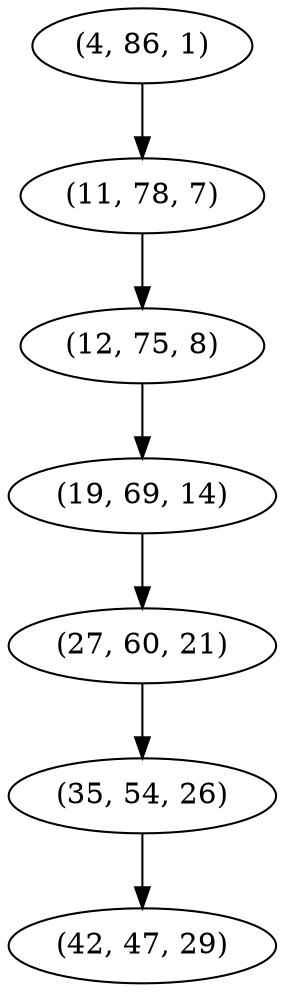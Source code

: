 digraph tree {
    "(4, 86, 1)";
    "(11, 78, 7)";
    "(12, 75, 8)";
    "(19, 69, 14)";
    "(27, 60, 21)";
    "(35, 54, 26)";
    "(42, 47, 29)";
    "(4, 86, 1)" -> "(11, 78, 7)";
    "(11, 78, 7)" -> "(12, 75, 8)";
    "(12, 75, 8)" -> "(19, 69, 14)";
    "(19, 69, 14)" -> "(27, 60, 21)";
    "(27, 60, 21)" -> "(35, 54, 26)";
    "(35, 54, 26)" -> "(42, 47, 29)";
}
